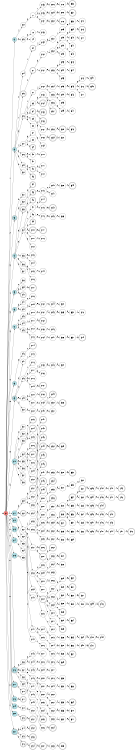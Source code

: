 digraph APTAALF {
__start0 [style = invis, shape = none, label = "", width = 0, height = 0];

rankdir=LR;
size="8,5";

s0 [style="filled", color="black", fillcolor="#ff817b" shape="circle", label="q0"];
s1 [style="filled", color="black", fillcolor="powderblue" shape="circle", label="q1"];
s2 [style="filled", color="black", fillcolor="powderblue" shape="circle", label="q2"];
s3 [style="rounded,filled", color="black", fillcolor="powderblue" shape="doublecircle", label="q3"];
s4 [style="filled", color="black", fillcolor="powderblue" shape="circle", label="q4"];
s5 [style="filled", color="black", fillcolor="powderblue" shape="circle", label="q5"];
s6 [style="filled", color="black", fillcolor="powderblue" shape="circle", label="q6"];
s7 [style="filled", color="black", fillcolor="powderblue" shape="circle", label="q7"];
s8 [style="filled", color="black", fillcolor="powderblue" shape="circle", label="q8"];
s9 [style="rounded,filled", color="black", fillcolor="powderblue" shape="doublecircle", label="q9"];
s10 [style="filled", color="black", fillcolor="powderblue" shape="circle", label="q10"];
s11 [style="filled", color="black", fillcolor="powderblue" shape="circle", label="q11"];
s12 [style="filled", color="black", fillcolor="powderblue" shape="circle", label="q12"];
s13 [style="filled", color="black", fillcolor="powderblue" shape="circle", label="q13"];
s14 [style="filled", color="black", fillcolor="powderblue" shape="circle", label="q14"];
s15 [style="filled", color="black", fillcolor="powderblue" shape="circle", label="q15"];
s16 [style="rounded,filled", color="black", fillcolor="powderblue" shape="doublecircle", label="q16"];
s17 [style="rounded,filled", color="black", fillcolor="powderblue" shape="doublecircle", label="q17"];
s18 [style="filled", color="black", fillcolor="powderblue" shape="circle", label="q18"];
s19 [style="filled", color="black", fillcolor="powderblue" shape="circle", label="q19"];
s20 [style="filled", color="black", fillcolor="powderblue" shape="circle", label="q20"];
s21 [style="rounded,filled", color="black", fillcolor="powderblue" shape="doublecircle", label="q21"];
s22 [style="filled", color="black", fillcolor="white" shape="circle", label="q22"];
s23 [style="filled", color="black", fillcolor="white" shape="circle", label="q23"];
s24 [style="filled", color="black", fillcolor="white" shape="circle", label="q24"];
s25 [style="rounded,filled", color="black", fillcolor="white" shape="doublecircle", label="q25"];
s26 [style="filled", color="black", fillcolor="white" shape="circle", label="q26"];
s27 [style="filled", color="black", fillcolor="white" shape="circle", label="q27"];
s28 [style="filled", color="black", fillcolor="white" shape="circle", label="q28"];
s29 [style="filled", color="black", fillcolor="white" shape="circle", label="q29"];
s30 [style="filled", color="black", fillcolor="white" shape="circle", label="q30"];
s31 [style="filled", color="black", fillcolor="white" shape="circle", label="q31"];
s32 [style="filled", color="black", fillcolor="white" shape="circle", label="q32"];
s33 [style="rounded,filled", color="black", fillcolor="white" shape="doublecircle", label="q33"];
s34 [style="filled", color="black", fillcolor="white" shape="circle", label="q34"];
s35 [style="filled", color="black", fillcolor="white" shape="circle", label="q35"];
s36 [style="filled", color="black", fillcolor="white" shape="circle", label="q36"];
s37 [style="filled", color="black", fillcolor="white" shape="circle", label="q37"];
s38 [style="filled", color="black", fillcolor="white" shape="circle", label="q38"];
s39 [style="filled", color="black", fillcolor="white" shape="circle", label="q39"];
s40 [style="rounded,filled", color="black", fillcolor="white" shape="doublecircle", label="q40"];
s41 [style="filled", color="black", fillcolor="white" shape="circle", label="q41"];
s42 [style="filled", color="black", fillcolor="white" shape="circle", label="q42"];
s43 [style="filled", color="black", fillcolor="white" shape="circle", label="q43"];
s44 [style="filled", color="black", fillcolor="white" shape="circle", label="q44"];
s45 [style="filled", color="black", fillcolor="white" shape="circle", label="q45"];
s46 [style="filled", color="black", fillcolor="white" shape="circle", label="q46"];
s47 [style="filled", color="black", fillcolor="white" shape="circle", label="q47"];
s48 [style="filled", color="black", fillcolor="white" shape="circle", label="q48"];
s49 [style="filled", color="black", fillcolor="white" shape="circle", label="q49"];
s50 [style="filled", color="black", fillcolor="white" shape="circle", label="q50"];
s51 [style="filled", color="black", fillcolor="white" shape="circle", label="q51"];
s52 [style="filled", color="black", fillcolor="white" shape="circle", label="q52"];
s53 [style="filled", color="black", fillcolor="white" shape="circle", label="q53"];
s54 [style="filled", color="black", fillcolor="white" shape="circle", label="q54"];
s55 [style="filled", color="black", fillcolor="white" shape="circle", label="q55"];
s56 [style="filled", color="black", fillcolor="white" shape="circle", label="q56"];
s57 [style="filled", color="black", fillcolor="white" shape="circle", label="q57"];
s58 [style="filled", color="black", fillcolor="white" shape="circle", label="q58"];
s59 [style="filled", color="black", fillcolor="white" shape="circle", label="q59"];
s60 [style="rounded,filled", color="black", fillcolor="white" shape="doublecircle", label="q60"];
s61 [style="filled", color="black", fillcolor="white" shape="circle", label="q61"];
s62 [style="filled", color="black", fillcolor="white" shape="circle", label="q62"];
s63 [style="filled", color="black", fillcolor="white" shape="circle", label="q63"];
s64 [style="filled", color="black", fillcolor="white" shape="circle", label="q64"];
s65 [style="filled", color="black", fillcolor="white" shape="circle", label="q65"];
s66 [style="filled", color="black", fillcolor="white" shape="circle", label="q66"];
s67 [style="filled", color="black", fillcolor="white" shape="circle", label="q67"];
s68 [style="filled", color="black", fillcolor="white" shape="circle", label="q68"];
s69 [style="filled", color="black", fillcolor="white" shape="circle", label="q69"];
s70 [style="rounded,filled", color="black", fillcolor="white" shape="doublecircle", label="q70"];
s71 [style="rounded,filled", color="black", fillcolor="white" shape="doublecircle", label="q71"];
s72 [style="filled", color="black", fillcolor="white" shape="circle", label="q72"];
s73 [style="rounded,filled", color="black", fillcolor="white" shape="doublecircle", label="q73"];
s74 [style="filled", color="black", fillcolor="white" shape="circle", label="q74"];
s75 [style="filled", color="black", fillcolor="white" shape="circle", label="q75"];
s76 [style="rounded,filled", color="black", fillcolor="white" shape="doublecircle", label="q76"];
s77 [style="filled", color="black", fillcolor="white" shape="circle", label="q77"];
s78 [style="filled", color="black", fillcolor="white" shape="circle", label="q78"];
s79 [style="filled", color="black", fillcolor="white" shape="circle", label="q79"];
s80 [style="rounded,filled", color="black", fillcolor="white" shape="doublecircle", label="q80"];
s81 [style="rounded,filled", color="black", fillcolor="white" shape="doublecircle", label="q81"];
s82 [style="filled", color="black", fillcolor="white" shape="circle", label="q82"];
s83 [style="filled", color="black", fillcolor="white" shape="circle", label="q83"];
s84 [style="rounded,filled", color="black", fillcolor="white" shape="doublecircle", label="q84"];
s85 [style="filled", color="black", fillcolor="white" shape="circle", label="q85"];
s86 [style="filled", color="black", fillcolor="white" shape="circle", label="q86"];
s87 [style="filled", color="black", fillcolor="white" shape="circle", label="q87"];
s88 [style="filled", color="black", fillcolor="white" shape="circle", label="q88"];
s89 [style="rounded,filled", color="black", fillcolor="white" shape="doublecircle", label="q89"];
s90 [style="filled", color="black", fillcolor="white" shape="circle", label="q90"];
s91 [style="filled", color="black", fillcolor="white" shape="circle", label="q91"];
s92 [style="rounded,filled", color="black", fillcolor="white" shape="doublecircle", label="q92"];
s93 [style="rounded,filled", color="black", fillcolor="white" shape="doublecircle", label="q93"];
s94 [style="rounded,filled", color="black", fillcolor="white" shape="doublecircle", label="q94"];
s95 [style="rounded,filled", color="black", fillcolor="white" shape="doublecircle", label="q95"];
s96 [style="rounded,filled", color="black", fillcolor="white" shape="doublecircle", label="q96"];
s97 [style="filled", color="black", fillcolor="white" shape="circle", label="q97"];
s98 [style="filled", color="black", fillcolor="white" shape="circle", label="q98"];
s99 [style="rounded,filled", color="black", fillcolor="white" shape="doublecircle", label="q99"];
s100 [style="rounded,filled", color="black", fillcolor="white" shape="doublecircle", label="q100"];
s101 [style="filled", color="black", fillcolor="white" shape="circle", label="q101"];
s102 [style="filled", color="black", fillcolor="white" shape="circle", label="q102"];
s103 [style="filled", color="black", fillcolor="white" shape="circle", label="q103"];
s104 [style="filled", color="black", fillcolor="white" shape="circle", label="q104"];
s105 [style="filled", color="black", fillcolor="white" shape="circle", label="q105"];
s106 [style="filled", color="black", fillcolor="white" shape="circle", label="q106"];
s107 [style="rounded,filled", color="black", fillcolor="white" shape="doublecircle", label="q107"];
s108 [style="filled", color="black", fillcolor="white" shape="circle", label="q108"];
s109 [style="filled", color="black", fillcolor="white" shape="circle", label="q109"];
s110 [style="filled", color="black", fillcolor="white" shape="circle", label="q110"];
s111 [style="filled", color="black", fillcolor="white" shape="circle", label="q111"];
s112 [style="filled", color="black", fillcolor="white" shape="circle", label="q112"];
s113 [style="filled", color="black", fillcolor="white" shape="circle", label="q113"];
s114 [style="rounded,filled", color="black", fillcolor="white" shape="doublecircle", label="q114"];
s115 [style="filled", color="black", fillcolor="white" shape="circle", label="q115"];
s116 [style="filled", color="black", fillcolor="white" shape="circle", label="q116"];
s117 [style="filled", color="black", fillcolor="white" shape="circle", label="q117"];
s118 [style="filled", color="black", fillcolor="white" shape="circle", label="q118"];
s119 [style="filled", color="black", fillcolor="white" shape="circle", label="q119"];
s120 [style="filled", color="black", fillcolor="white" shape="circle", label="q120"];
s121 [style="filled", color="black", fillcolor="white" shape="circle", label="q121"];
s122 [style="filled", color="black", fillcolor="white" shape="circle", label="q122"];
s123 [style="rounded,filled", color="black", fillcolor="white" shape="doublecircle", label="q123"];
s124 [style="rounded,filled", color="black", fillcolor="white" shape="doublecircle", label="q124"];
s125 [style="filled", color="black", fillcolor="white" shape="circle", label="q125"];
s126 [style="rounded,filled", color="black", fillcolor="white" shape="doublecircle", label="q126"];
s127 [style="rounded,filled", color="black", fillcolor="white" shape="doublecircle", label="q127"];
s128 [style="filled", color="black", fillcolor="white" shape="circle", label="q128"];
s129 [style="filled", color="black", fillcolor="white" shape="circle", label="q129"];
s130 [style="rounded,filled", color="black", fillcolor="white" shape="doublecircle", label="q130"];
s131 [style="rounded,filled", color="black", fillcolor="white" shape="doublecircle", label="q131"];
s132 [style="filled", color="black", fillcolor="white" shape="circle", label="q132"];
s133 [style="filled", color="black", fillcolor="white" shape="circle", label="q133"];
s134 [style="filled", color="black", fillcolor="white" shape="circle", label="q134"];
s135 [style="filled", color="black", fillcolor="white" shape="circle", label="q135"];
s136 [style="filled", color="black", fillcolor="white" shape="circle", label="q136"];
s137 [style="filled", color="black", fillcolor="white" shape="circle", label="q137"];
s138 [style="filled", color="black", fillcolor="white" shape="circle", label="q138"];
s139 [style="filled", color="black", fillcolor="white" shape="circle", label="q139"];
s140 [style="filled", color="black", fillcolor="white" shape="circle", label="q140"];
s141 [style="filled", color="black", fillcolor="white" shape="circle", label="q141"];
s142 [style="filled", color="black", fillcolor="white" shape="circle", label="q142"];
s143 [style="filled", color="black", fillcolor="white" shape="circle", label="q143"];
s144 [style="filled", color="black", fillcolor="white" shape="circle", label="q144"];
s145 [style="filled", color="black", fillcolor="white" shape="circle", label="q145"];
s146 [style="filled", color="black", fillcolor="white" shape="circle", label="q146"];
s147 [style="filled", color="black", fillcolor="white" shape="circle", label="q147"];
s148 [style="filled", color="black", fillcolor="white" shape="circle", label="q148"];
s149 [style="filled", color="black", fillcolor="white" shape="circle", label="q149"];
s150 [style="filled", color="black", fillcolor="white" shape="circle", label="q150"];
s151 [style="rounded,filled", color="black", fillcolor="white" shape="doublecircle", label="q151"];
s152 [style="rounded,filled", color="black", fillcolor="white" shape="doublecircle", label="q152"];
s153 [style="rounded,filled", color="black", fillcolor="white" shape="doublecircle", label="q153"];
s154 [style="rounded,filled", color="black", fillcolor="white" shape="doublecircle", label="q154"];
s155 [style="filled", color="black", fillcolor="white" shape="circle", label="q155"];
s156 [style="filled", color="black", fillcolor="white" shape="circle", label="q156"];
s157 [style="filled", color="black", fillcolor="white" shape="circle", label="q157"];
s158 [style="filled", color="black", fillcolor="white" shape="circle", label="q158"];
s159 [style="filled", color="black", fillcolor="white" shape="circle", label="q159"];
s160 [style="filled", color="black", fillcolor="white" shape="circle", label="q160"];
s161 [style="filled", color="black", fillcolor="white" shape="circle", label="q161"];
s162 [style="filled", color="black", fillcolor="white" shape="circle", label="q162"];
s163 [style="filled", color="black", fillcolor="white" shape="circle", label="q163"];
s164 [style="rounded,filled", color="black", fillcolor="white" shape="doublecircle", label="q164"];
s165 [style="rounded,filled", color="black", fillcolor="white" shape="doublecircle", label="q165"];
s166 [style="rounded,filled", color="black", fillcolor="white" shape="doublecircle", label="q166"];
s167 [style="filled", color="black", fillcolor="white" shape="circle", label="q167"];
s168 [style="filled", color="black", fillcolor="white" shape="circle", label="q168"];
s169 [style="filled", color="black", fillcolor="white" shape="circle", label="q169"];
s170 [style="filled", color="black", fillcolor="white" shape="circle", label="q170"];
s171 [style="filled", color="black", fillcolor="white" shape="circle", label="q171"];
s172 [style="filled", color="black", fillcolor="white" shape="circle", label="q172"];
s173 [style="filled", color="black", fillcolor="white" shape="circle", label="q173"];
s174 [style="rounded,filled", color="black", fillcolor="white" shape="doublecircle", label="q174"];
s175 [style="filled", color="black", fillcolor="white" shape="circle", label="q175"];
s176 [style="filled", color="black", fillcolor="white" shape="circle", label="q176"];
s177 [style="rounded,filled", color="black", fillcolor="white" shape="doublecircle", label="q177"];
s178 [style="filled", color="black", fillcolor="white" shape="circle", label="q178"];
s179 [style="filled", color="black", fillcolor="white" shape="circle", label="q179"];
s180 [style="filled", color="black", fillcolor="white" shape="circle", label="q180"];
s181 [style="filled", color="black", fillcolor="white" shape="circle", label="q181"];
s182 [style="rounded,filled", color="black", fillcolor="white" shape="doublecircle", label="q182"];
s183 [style="filled", color="black", fillcolor="white" shape="circle", label="q183"];
s184 [style="filled", color="black", fillcolor="white" shape="circle", label="q184"];
s185 [style="filled", color="black", fillcolor="white" shape="circle", label="q185"];
s186 [style="filled", color="black", fillcolor="white" shape="circle", label="q186"];
s187 [style="rounded,filled", color="black", fillcolor="white" shape="doublecircle", label="q187"];
s188 [style="rounded,filled", color="black", fillcolor="white" shape="doublecircle", label="q188"];
s189 [style="filled", color="black", fillcolor="white" shape="circle", label="q189"];
s190 [style="filled", color="black", fillcolor="white" shape="circle", label="q190"];
s191 [style="rounded,filled", color="black", fillcolor="white" shape="doublecircle", label="q191"];
s192 [style="rounded,filled", color="black", fillcolor="white" shape="doublecircle", label="q192"];
s193 [style="rounded,filled", color="black", fillcolor="white" shape="doublecircle", label="q193"];
s194 [style="rounded,filled", color="black", fillcolor="white" shape="doublecircle", label="q194"];
s195 [style="rounded,filled", color="black", fillcolor="white" shape="doublecircle", label="q195"];
s196 [style="rounded,filled", color="black", fillcolor="white" shape="doublecircle", label="q196"];
s197 [style="filled", color="black", fillcolor="white" shape="circle", label="q197"];
s198 [style="rounded,filled", color="black", fillcolor="white" shape="doublecircle", label="q198"];
s199 [style="rounded,filled", color="black", fillcolor="white" shape="doublecircle", label="q199"];
s200 [style="filled", color="black", fillcolor="white" shape="circle", label="q200"];
s201 [style="filled", color="black", fillcolor="white" shape="circle", label="q201"];
s202 [style="filled", color="black", fillcolor="white" shape="circle", label="q202"];
s203 [style="filled", color="black", fillcolor="white" shape="circle", label="q203"];
s204 [style="filled", color="black", fillcolor="white" shape="circle", label="q204"];
s205 [style="filled", color="black", fillcolor="white" shape="circle", label="q205"];
s206 [style="rounded,filled", color="black", fillcolor="white" shape="doublecircle", label="q206"];
s207 [style="rounded,filled", color="black", fillcolor="white" shape="doublecircle", label="q207"];
s208 [style="filled", color="black", fillcolor="white" shape="circle", label="q208"];
s209 [style="filled", color="black", fillcolor="white" shape="circle", label="q209"];
s210 [style="filled", color="black", fillcolor="white" shape="circle", label="q210"];
s211 [style="filled", color="black", fillcolor="white" shape="circle", label="q211"];
s212 [style="rounded,filled", color="black", fillcolor="white" shape="doublecircle", label="q212"];
s213 [style="filled", color="black", fillcolor="white" shape="circle", label="q213"];
s214 [style="filled", color="black", fillcolor="white" shape="circle", label="q214"];
s215 [style="filled", color="black", fillcolor="white" shape="circle", label="q215"];
s216 [style="filled", color="black", fillcolor="white" shape="circle", label="q216"];
s217 [style="filled", color="black", fillcolor="white" shape="circle", label="q217"];
s218 [style="filled", color="black", fillcolor="white" shape="circle", label="q218"];
s219 [style="filled", color="black", fillcolor="white" shape="circle", label="q219"];
s220 [style="filled", color="black", fillcolor="white" shape="circle", label="q220"];
s221 [style="filled", color="black", fillcolor="white" shape="circle", label="q221"];
s222 [style="filled", color="black", fillcolor="white" shape="circle", label="q222"];
s223 [style="filled", color="black", fillcolor="white" shape="circle", label="q223"];
s224 [style="filled", color="black", fillcolor="white" shape="circle", label="q224"];
s225 [style="rounded,filled", color="black", fillcolor="white" shape="doublecircle", label="q225"];
s226 [style="filled", color="black", fillcolor="white" shape="circle", label="q226"];
s227 [style="rounded,filled", color="black", fillcolor="white" shape="doublecircle", label="q227"];
s228 [style="filled", color="black", fillcolor="white" shape="circle", label="q228"];
s229 [style="filled", color="black", fillcolor="white" shape="circle", label="q229"];
s230 [style="filled", color="black", fillcolor="white" shape="circle", label="q230"];
s231 [style="filled", color="black", fillcolor="white" shape="circle", label="q231"];
s232 [style="filled", color="black", fillcolor="white" shape="circle", label="q232"];
s233 [style="filled", color="black", fillcolor="white" shape="circle", label="q233"];
s234 [style="filled", color="black", fillcolor="white" shape="circle", label="q234"];
s235 [style="filled", color="black", fillcolor="white" shape="circle", label="q235"];
s236 [style="filled", color="black", fillcolor="white" shape="circle", label="q236"];
s237 [style="rounded,filled", color="black", fillcolor="white" shape="doublecircle", label="q237"];
s238 [style="filled", color="black", fillcolor="white" shape="circle", label="q238"];
s239 [style="rounded,filled", color="black", fillcolor="white" shape="doublecircle", label="q239"];
s240 [style="filled", color="black", fillcolor="white" shape="circle", label="q240"];
s241 [style="filled", color="black", fillcolor="white" shape="circle", label="q241"];
s242 [style="rounded,filled", color="black", fillcolor="white" shape="doublecircle", label="q242"];
s243 [style="filled", color="black", fillcolor="white" shape="circle", label="q243"];
s244 [style="filled", color="black", fillcolor="white" shape="circle", label="q244"];
s245 [style="filled", color="black", fillcolor="white" shape="circle", label="q245"];
s246 [style="filled", color="black", fillcolor="white" shape="circle", label="q246"];
s247 [style="filled", color="black", fillcolor="white" shape="circle", label="q247"];
s248 [style="filled", color="black", fillcolor="white" shape="circle", label="q248"];
s249 [style="rounded,filled", color="black", fillcolor="white" shape="doublecircle", label="q249"];
s250 [style="filled", color="black", fillcolor="white" shape="circle", label="q250"];
s251 [style="filled", color="black", fillcolor="white" shape="circle", label="q251"];
s252 [style="rounded,filled", color="black", fillcolor="white" shape="doublecircle", label="q252"];
s253 [style="filled", color="black", fillcolor="white" shape="circle", label="q253"];
s254 [style="rounded,filled", color="black", fillcolor="white" shape="doublecircle", label="q254"];
s255 [style="filled", color="black", fillcolor="white" shape="circle", label="q255"];
s256 [style="rounded,filled", color="black", fillcolor="white" shape="doublecircle", label="q256"];
s257 [style="filled", color="black", fillcolor="white" shape="circle", label="q257"];
s258 [style="filled", color="black", fillcolor="white" shape="circle", label="q258"];
s259 [style="filled", color="black", fillcolor="white" shape="circle", label="q259"];
s260 [style="filled", color="black", fillcolor="white" shape="circle", label="q260"];
s261 [style="filled", color="black", fillcolor="white" shape="circle", label="q261"];
s262 [style="rounded,filled", color="black", fillcolor="white" shape="doublecircle", label="q262"];
s263 [style="filled", color="black", fillcolor="white" shape="circle", label="q263"];
s264 [style="filled", color="black", fillcolor="white" shape="circle", label="q264"];
s265 [style="filled", color="black", fillcolor="white" shape="circle", label="q265"];
s266 [style="filled", color="black", fillcolor="white" shape="circle", label="q266"];
s267 [style="filled", color="black", fillcolor="white" shape="circle", label="q267"];
s268 [style="filled", color="black", fillcolor="white" shape="circle", label="q268"];
s269 [style="filled", color="black", fillcolor="white" shape="circle", label="q269"];
s270 [style="filled", color="black", fillcolor="white" shape="circle", label="q270"];
s271 [style="filled", color="black", fillcolor="white" shape="circle", label="q271"];
s272 [style="filled", color="black", fillcolor="white" shape="circle", label="q272"];
s273 [style="filled", color="black", fillcolor="white" shape="circle", label="q273"];
s274 [style="filled", color="black", fillcolor="white" shape="circle", label="q274"];
s275 [style="filled", color="black", fillcolor="white" shape="circle", label="q275"];
s276 [style="filled", color="black", fillcolor="white" shape="circle", label="q276"];
s277 [style="filled", color="black", fillcolor="white" shape="circle", label="q277"];
s278 [style="filled", color="black", fillcolor="white" shape="circle", label="q278"];
s279 [style="filled", color="black", fillcolor="white" shape="circle", label="q279"];
s280 [style="filled", color="black", fillcolor="white" shape="circle", label="q280"];
s281 [style="filled", color="black", fillcolor="white" shape="circle", label="q281"];
s282 [style="filled", color="black", fillcolor="white" shape="circle", label="q282"];
s283 [style="filled", color="black", fillcolor="white" shape="circle", label="q283"];
s284 [style="rounded,filled", color="black", fillcolor="white" shape="doublecircle", label="q284"];
s285 [style="filled", color="black", fillcolor="white" shape="circle", label="q285"];
s286 [style="filled", color="black", fillcolor="white" shape="circle", label="q286"];
s287 [style="filled", color="black", fillcolor="white" shape="circle", label="q287"];
s288 [style="rounded,filled", color="black", fillcolor="white" shape="doublecircle", label="q288"];
s289 [style="filled", color="black", fillcolor="white" shape="circle", label="q289"];
s290 [style="filled", color="black", fillcolor="white" shape="circle", label="q290"];
s291 [style="filled", color="black", fillcolor="white" shape="circle", label="q291"];
s292 [style="filled", color="black", fillcolor="white" shape="circle", label="q292"];
s293 [style="filled", color="black", fillcolor="white" shape="circle", label="q293"];
s294 [style="filled", color="black", fillcolor="white" shape="circle", label="q294"];
s295 [style="filled", color="black", fillcolor="white" shape="circle", label="q295"];
s296 [style="filled", color="black", fillcolor="white" shape="circle", label="q296"];
s297 [style="filled", color="black", fillcolor="white" shape="circle", label="q297"];
s298 [style="filled", color="black", fillcolor="white" shape="circle", label="q298"];
s299 [style="filled", color="black", fillcolor="white" shape="circle", label="q299"];
s300 [style="rounded,filled", color="black", fillcolor="white" shape="doublecircle", label="q300"];
s301 [style="filled", color="black", fillcolor="white" shape="circle", label="q301"];
s302 [style="filled", color="black", fillcolor="white" shape="circle", label="q302"];
s303 [style="filled", color="black", fillcolor="white" shape="circle", label="q303"];
s304 [style="filled", color="black", fillcolor="white" shape="circle", label="q304"];
s305 [style="filled", color="black", fillcolor="white" shape="circle", label="q305"];
s306 [style="filled", color="black", fillcolor="white" shape="circle", label="q306"];
s307 [style="filled", color="black", fillcolor="white" shape="circle", label="q307"];
s308 [style="rounded,filled", color="black", fillcolor="white" shape="doublecircle", label="q308"];
s309 [style="rounded,filled", color="black", fillcolor="white" shape="doublecircle", label="q309"];
s310 [style="filled", color="black", fillcolor="white" shape="circle", label="q310"];
s311 [style="filled", color="black", fillcolor="white" shape="circle", label="q311"];
s312 [style="filled", color="black", fillcolor="white" shape="circle", label="q312"];
s313 [style="rounded,filled", color="black", fillcolor="white" shape="doublecircle", label="q313"];
s314 [style="rounded,filled", color="black", fillcolor="white" shape="doublecircle", label="q314"];
s315 [style="filled", color="black", fillcolor="white" shape="circle", label="q315"];
s316 [style="filled", color="black", fillcolor="white" shape="circle", label="q316"];
s317 [style="rounded,filled", color="black", fillcolor="white" shape="doublecircle", label="q317"];
s318 [style="filled", color="black", fillcolor="white" shape="circle", label="q318"];
s319 [style="filled", color="black", fillcolor="white" shape="circle", label="q319"];
s320 [style="filled", color="black", fillcolor="white" shape="circle", label="q320"];
s321 [style="filled", color="black", fillcolor="white" shape="circle", label="q321"];
s322 [style="filled", color="black", fillcolor="white" shape="circle", label="q322"];
s323 [style="rounded,filled", color="black", fillcolor="white" shape="doublecircle", label="q323"];
s324 [style="filled", color="black", fillcolor="white" shape="circle", label="q324"];
s325 [style="rounded,filled", color="black", fillcolor="white" shape="doublecircle", label="q325"];
s326 [style="filled", color="black", fillcolor="white" shape="circle", label="q326"];
s327 [style="filled", color="black", fillcolor="white" shape="circle", label="q327"];
s328 [style="filled", color="black", fillcolor="white" shape="circle", label="q328"];
s329 [style="rounded,filled", color="black", fillcolor="white" shape="doublecircle", label="q329"];
s330 [style="filled", color="black", fillcolor="white" shape="circle", label="q330"];
s331 [style="filled", color="black", fillcolor="white" shape="circle", label="q331"];
s332 [style="filled", color="black", fillcolor="white" shape="circle", label="q332"];
s333 [style="filled", color="black", fillcolor="white" shape="circle", label="q333"];
s334 [style="filled", color="black", fillcolor="white" shape="circle", label="q334"];
s335 [style="rounded,filled", color="black", fillcolor="white" shape="doublecircle", label="q335"];
s336 [style="rounded,filled", color="black", fillcolor="white" shape="doublecircle", label="q336"];
s337 [style="rounded,filled", color="black", fillcolor="white" shape="doublecircle", label="q337"];
s338 [style="filled", color="black", fillcolor="white" shape="circle", label="q338"];
s339 [style="filled", color="black", fillcolor="white" shape="circle", label="q339"];
s340 [style="filled", color="black", fillcolor="white" shape="circle", label="q340"];
s341 [style="filled", color="black", fillcolor="white" shape="circle", label="q341"];
s342 [style="filled", color="black", fillcolor="white" shape="circle", label="q342"];
s343 [style="filled", color="black", fillcolor="white" shape="circle", label="q343"];
s344 [style="filled", color="black", fillcolor="white" shape="circle", label="q344"];
s345 [style="filled", color="black", fillcolor="white" shape="circle", label="q345"];
s346 [style="filled", color="black", fillcolor="white" shape="circle", label="q346"];
s347 [style="filled", color="black", fillcolor="white" shape="circle", label="q347"];
s348 [style="rounded,filled", color="black", fillcolor="white" shape="doublecircle", label="q348"];
s349 [style="rounded,filled", color="black", fillcolor="white" shape="doublecircle", label="q349"];
s350 [style="filled", color="black", fillcolor="white" shape="circle", label="q350"];
s351 [style="filled", color="black", fillcolor="white" shape="circle", label="q351"];
s352 [style="rounded,filled", color="black", fillcolor="white" shape="doublecircle", label="q352"];
s353 [style="filled", color="black", fillcolor="white" shape="circle", label="q353"];
s354 [style="rounded,filled", color="black", fillcolor="white" shape="doublecircle", label="q354"];
s355 [style="filled", color="black", fillcolor="white" shape="circle", label="q355"];
s356 [style="rounded,filled", color="black", fillcolor="white" shape="doublecircle", label="q356"];
s357 [style="filled", color="black", fillcolor="white" shape="circle", label="q357"];
s358 [style="filled", color="black", fillcolor="white" shape="circle", label="q358"];
s359 [style="filled", color="black", fillcolor="white" shape="circle", label="q359"];
s360 [style="rounded,filled", color="black", fillcolor="white" shape="doublecircle", label="q360"];
s361 [style="rounded,filled", color="black", fillcolor="white" shape="doublecircle", label="q361"];
s362 [style="filled", color="black", fillcolor="white" shape="circle", label="q362"];
s363 [style="filled", color="black", fillcolor="white" shape="circle", label="q363"];
s364 [style="rounded,filled", color="black", fillcolor="white" shape="doublecircle", label="q364"];
s365 [style="filled", color="black", fillcolor="white" shape="circle", label="q365"];
s366 [style="filled", color="black", fillcolor="white" shape="circle", label="q366"];
s367 [style="rounded,filled", color="black", fillcolor="white" shape="doublecircle", label="q367"];
s368 [style="rounded,filled", color="black", fillcolor="white" shape="doublecircle", label="q368"];
s369 [style="rounded,filled", color="black", fillcolor="white" shape="doublecircle", label="q369"];
s370 [style="filled", color="black", fillcolor="white" shape="circle", label="q370"];
s371 [style="rounded,filled", color="black", fillcolor="white" shape="doublecircle", label="q371"];
s372 [style="filled", color="black", fillcolor="white" shape="circle", label="q372"];
s373 [style="rounded,filled", color="black", fillcolor="white" shape="doublecircle", label="q373"];
s374 [style="filled", color="black", fillcolor="white" shape="circle", label="q374"];
s375 [style="filled", color="black", fillcolor="white" shape="circle", label="q375"];
s376 [style="filled", color="black", fillcolor="white" shape="circle", label="q376"];
s377 [style="filled", color="black", fillcolor="white" shape="circle", label="q377"];
s378 [style="filled", color="black", fillcolor="white" shape="circle", label="q378"];
s379 [style="rounded,filled", color="black", fillcolor="white" shape="doublecircle", label="q379"];
s380 [style="filled", color="black", fillcolor="white" shape="circle", label="q380"];
s381 [style="rounded,filled", color="black", fillcolor="white" shape="doublecircle", label="q381"];
s382 [style="filled", color="black", fillcolor="white" shape="circle", label="q382"];
s383 [style="filled", color="black", fillcolor="white" shape="circle", label="q383"];
s384 [style="filled", color="black", fillcolor="white" shape="circle", label="q384"];
s385 [style="filled", color="black", fillcolor="white" shape="circle", label="q385"];
s386 [style="filled", color="black", fillcolor="white" shape="circle", label="q386"];
s387 [style="rounded,filled", color="black", fillcolor="white" shape="doublecircle", label="q387"];
s388 [style="filled", color="black", fillcolor="white" shape="circle", label="q388"];
s389 [style="filled", color="black", fillcolor="white" shape="circle", label="q389"];
s390 [style="filled", color="black", fillcolor="white" shape="circle", label="q390"];
s391 [style="filled", color="black", fillcolor="white" shape="circle", label="q391"];
s392 [style="rounded,filled", color="black", fillcolor="white" shape="doublecircle", label="q392"];
s393 [style="filled", color="black", fillcolor="white" shape="circle", label="q393"];
s394 [style="filled", color="black", fillcolor="white" shape="circle", label="q394"];
s395 [style="filled", color="black", fillcolor="white" shape="circle", label="q395"];
s396 [style="filled", color="black", fillcolor="white" shape="circle", label="q396"];
s397 [style="filled", color="black", fillcolor="white" shape="circle", label="q397"];
s398 [style="filled", color="black", fillcolor="white" shape="circle", label="q398"];
s399 [style="filled", color="black", fillcolor="white" shape="circle", label="q399"];
s400 [style="filled", color="black", fillcolor="white" shape="circle", label="q400"];
s401 [style="rounded,filled", color="black", fillcolor="white" shape="doublecircle", label="q401"];
s402 [style="filled", color="black", fillcolor="white" shape="circle", label="q402"];
s403 [style="filled", color="black", fillcolor="white" shape="circle", label="q403"];
s404 [style="rounded,filled", color="black", fillcolor="white" shape="doublecircle", label="q404"];
s405 [style="filled", color="black", fillcolor="white" shape="circle", label="q405"];
s406 [style="filled", color="black", fillcolor="white" shape="circle", label="q406"];
s407 [style="filled", color="black", fillcolor="white" shape="circle", label="q407"];
s408 [style="rounded,filled", color="black", fillcolor="white" shape="doublecircle", label="q408"];
s409 [style="filled", color="black", fillcolor="white" shape="circle", label="q409"];
s410 [style="filled", color="black", fillcolor="white" shape="circle", label="q410"];
s411 [style="filled", color="black", fillcolor="white" shape="circle", label="q411"];
s412 [style="rounded,filled", color="black", fillcolor="white" shape="doublecircle", label="q412"];
s413 [style="filled", color="black", fillcolor="white" shape="circle", label="q413"];
s414 [style="filled", color="black", fillcolor="white" shape="circle", label="q414"];
s415 [style="rounded,filled", color="black", fillcolor="white" shape="doublecircle", label="q415"];
s416 [style="rounded,filled", color="black", fillcolor="white" shape="doublecircle", label="q416"];
s417 [style="filled", color="black", fillcolor="white" shape="circle", label="q417"];
s418 [style="rounded,filled", color="black", fillcolor="white" shape="doublecircle", label="q418"];
subgraph cluster_main { 
	graph [pad=".75", ranksep="0.15", nodesep="0.15"];
	 style=invis; 
	__start0 -> s0 [penwidth=2];
}
s0 -> s1 [label="1"];
s0 -> s2 [label="2"];
s0 -> s3 [label="3"];
s0 -> s4 [label="4"];
s0 -> s5 [label="5"];
s0 -> s6 [label="6"];
s0 -> s7 [label="8"];
s0 -> s8 [label="e"];
s0 -> s9 [label="g"];
s0 -> s10 [label="h"];
s0 -> s11 [label="j"];
s0 -> s12 [label="n"];
s0 -> s13 [label="p"];
s0 -> s14 [label="r"];
s0 -> s15 [label="s"];
s0 -> s16 [label="u"];
s0 -> s17 [label="v"];
s0 -> s18 [label="w"];
s0 -> s19 [label="x"];
s0 -> s20 [label="y"];
s0 -> s21 [label="z"];
s1 -> s22 [label="4"];
s1 -> s23 [label="6"];
s2 -> s24 [label="0"];
s2 -> s25 [label="1"];
s2 -> s26 [label="3"];
s2 -> s27 [label="4"];
s2 -> s28 [label="5"];
s2 -> s29 [label="6"];
s2 -> s30 [label="h"];
s3 -> s31 [label="h"];
s4 -> s32 [label="3"];
s4 -> s33 [label="5"];
s4 -> s34 [label="6"];
s4 -> s35 [label="7"];
s4 -> s36 [label="e"];
s4 -> s37 [label="h"];
s5 -> s38 [label="2"];
s5 -> s39 [label="3"];
s5 -> s40 [label="h"];
s6 -> s41 [label="3"];
s6 -> s42 [label="5"];
s7 -> s43 [label="2"];
s7 -> s44 [label="3"];
s7 -> s45 [label="9"];
s8 -> s46 [label="g"];
s9 -> s47 [label="6"];
s9 -> s48 [label="d"];
s9 -> s49 [label="e"];
s9 -> s50 [label="f"];
s10 -> s51 [label="2"];
s10 -> s52 [label="3"];
s10 -> s53 [label="4"];
s10 -> s54 [label="5"];
s10 -> s55 [label="6"];
s10 -> s56 [label="9"];
s10 -> s57 [label="d"];
s10 -> s58 [label="e"];
s11 -> s59 [label="5"];
s11 -> s60 [label="6"];
s11 -> s61 [label="h"];
s12 -> s62 [label="p"];
s13 -> s63 [label="n"];
s14 -> s64 [label="x"];
s15 -> s65 [label="v"];
s16 -> s66 [label="e"];
s16 -> s67 [label="g"];
s16 -> s68 [label="s"];
s16 -> s69 [label="v"];
s17 -> s70 [label="u"];
s18 -> s71 [label="y"];
s19 -> s72 [label="z"];
s20 -> s73 [label="v"];
s21 -> s74 [label="5"];
s21 -> s75 [label="v"];
s21 -> s76 [label="y"];
s22 -> s77 [label="6"];
s23 -> s78 [label="e"];
s23 -> s79 [label="g"];
s24 -> s80 [label="1"];
s25 -> s81 [label="4"];
s26 -> s82 [label="1"];
s26 -> s83 [label="4"];
s26 -> s84 [label="5"];
s26 -> s85 [label="6"];
s26 -> s86 [label="h"];
s27 -> s87 [label="5"];
s27 -> s88 [label="7"];
s27 -> s89 [label="h"];
s28 -> s90 [label="e"];
s28 -> s91 [label="h"];
s29 -> s92 [label="5"];
s29 -> s93 [label="h"];
s32 -> s94 [label="8"];
s33 -> s95 [label="7"];
s33 -> s96 [label="h"];
s34 -> s97 [label="3"];
s34 -> s98 [label="7"];
s34 -> s99 [label="8"];
s34 -> s100 [label="9"];
s34 -> s101 [label="e"];
s34 -> s102 [label="g"];
s35 -> s103 [label="g"];
s35 -> s104 [label="u"];
s36 -> s105 [label="g"];
s36 -> s106 [label="u"];
s39 -> s107 [label="2"];
s41 -> s108 [label="2"];
s42 -> s109 [label="k"];
s43 -> s110 [label="3"];
s44 -> s111 [label="7"];
s45 -> s112 [label="3"];
s45 -> s113 [label="d"];
s46 -> s114 [label="u"];
s47 -> s115 [label="1"];
s48 -> s116 [label="1"];
s48 -> s117 [label="6"];
s48 -> s118 [label="8"];
s48 -> s119 [label="9"];
s49 -> s120 [label="6"];
s49 -> s121 [label="d"];
s50 -> s122 [label="d"];
s53 -> s123 [label="2"];
s53 -> s124 [label="3"];
s53 -> s125 [label="8"];
s54 -> s126 [label="2"];
s54 -> s127 [label="3"];
s54 -> s128 [label="4"];
s54 -> s129 [label="6"];
s55 -> s130 [label="2"];
s59 -> s131 [label="3"];
s59 -> s132 [label="4"];
s59 -> s133 [label="6"];
s60 -> s134 [label="2"];
s61 -> s135 [label="4"];
s61 -> s136 [label="5"];
s61 -> s137 [label="6"];
s61 -> s138 [label="7"];
s61 -> s139 [label="k"];
s62 -> s140 [label="n"];
s63 -> s141 [label="j"];
s64 -> s142 [label="w"];
s66 -> s143 [label="6"];
s66 -> s144 [label="d"];
s67 -> s145 [label="d"];
s67 -> s146 [label="e"];
s68 -> s147 [label="7"];
s68 -> s148 [label="e"];
s69 -> s149 [label="y"];
s72 -> s150 [label="y"];
s73 -> s151 [label="u"];
s74 -> s152 [label="h"];
s75 -> s153 [label="u"];
s76 -> s154 [label="v"];
s77 -> s155 [label="7"];
s77 -> s156 [label="d"];
s77 -> s157 [label="e"];
s78 -> s158 [label="u"];
s80 -> s159 [label="4"];
s81 -> s160 [label="5"];
s81 -> s161 [label="7"];
s82 -> s162 [label="4"];
s83 -> s163 [label="5"];
s83 -> s164 [label="h"];
s84 -> s165 [label="h"];
s84 -> s166 [label="j"];
s85 -> s167 [label="4"];
s85 -> s168 [label="5"];
s87 -> s169 [label="e"];
s90 -> s170 [label="u"];
s92 -> s171 [label="h"];
s92 -> s172 [label="j"];
s95 -> s173 [label="e"];
s97 -> s174 [label="8"];
s97 -> s175 [label="9"];
s98 -> s176 [label="e"];
s100 -> s177 [label="8"];
s101 -> s178 [label="u"];
s105 -> s179 [label="u"];
s109 -> s180 [label="m"];
s110 -> s181 [label="6"];
s111 -> s182 [label="h"];
s112 -> s183 [label="6"];
s113 -> s184 [label="6"];
s117 -> s185 [label="4"];
s117 -> s186 [label="5"];
s119 -> s187 [label="8"];
s120 -> s188 [label="1"];
s121 -> s189 [label="6"];
s122 -> s190 [label="9"];
s127 -> s191 [label="2"];
s128 -> s192 [label="3"];
s129 -> s193 [label="2"];
s129 -> s194 [label="3"];
s131 -> s195 [label="2"];
s131 -> s196 [label="8"];
s132 -> s197 [label="6"];
s133 -> s198 [label="2"];
s133 -> s199 [label="3"];
s135 -> s200 [label="3"];
s136 -> s201 [label="3"];
s136 -> s202 [label="4"];
s136 -> s203 [label="6"];
s136 -> s204 [label="7"];
s136 -> s205 [label="h"];
s137 -> s206 [label="2"];
s137 -> s207 [label="3"];
s138 -> s208 [label="d"];
s138 -> s209 [label="e"];
s138 -> s210 [label="s"];
s138 -> s211 [label="u"];
s139 -> s212 [label="7"];
s139 -> s213 [label="e"];
s141 -> s214 [label="h"];
s141 -> s215 [label="k"];
s142 -> s216 [label="z"];
s143 -> s217 [label="4"];
s144 -> s218 [label="6"];
s145 -> s219 [label="9"];
s146 -> s220 [label="6"];
s146 -> s221 [label="7"];
s146 -> s222 [label="d"];
s147 -> s223 [label="e"];
s148 -> s224 [label="7"];
s149 -> s225 [label="z"];
s150 -> s226 [label="v"];
s154 -> s227 [label="u"];
s155 -> s228 [label="e"];
s156 -> s229 [label="e"];
s157 -> s230 [label="g"];
s159 -> s231 [label="5"];
s160 -> s232 [label="7"];
s161 -> s233 [label="e"];
s162 -> s234 [label="5"];
s162 -> s235 [label="7"];
s163 -> s236 [label="7"];
s163 -> s237 [label="h"];
s167 -> s238 [label="5"];
s168 -> s239 [label="h"];
s173 -> s240 [label="s"];
s173 -> s241 [label="u"];
s175 -> s242 [label="8"];
s176 -> s243 [label="g"];
s180 -> s244 [label="t"];
s181 -> s245 [label="4"];
s183 -> s246 [label="7"];
s184 -> s247 [label="7"];
s185 -> s248 [label="5"];
s189 -> s249 [label="1"];
s189 -> s250 [label="4"];
s190 -> s251 [label="8"];
s194 -> s252 [label="2"];
s197 -> s253 [label="3"];
s199 -> s254 [label="2"];
s200 -> s255 [label="8"];
s201 -> s256 [label="2"];
s202 -> s257 [label="6"];
s203 -> s258 [label="2"];
s203 -> s259 [label="3"];
s204 -> s260 [label="6"];
s205 -> s261 [label="5"];
s207 -> s262 [label="8"];
s208 -> s263 [label="9"];
s209 -> s264 [label="s"];
s209 -> s265 [label="u"];
s210 -> s266 [label="u"];
s212 -> s267 [label="6"];
s212 -> s268 [label="d"];
s212 -> s269 [label="e"];
s212 -> s270 [label="k"];
s212 -> s271 [label="s"];
s213 -> s272 [label="u"];
s214 -> s273 [label="k"];
s215 -> s274 [label="7"];
s216 -> s275 [label="y"];
s218 -> s276 [label="4"];
s219 -> s277 [label="8"];
s220 -> s278 [label="4"];
s221 -> s279 [label="6"];
s222 -> s280 [label="4"];
s222 -> s281 [label="6"];
s223 -> s282 [label="d"];
s224 -> s283 [label="h"];
s226 -> s284 [label="u"];
s227 -> s285 [label="v"];
s228 -> s286 [label="g"];
s229 -> s287 [label="g"];
s230 -> s288 [label="u"];
s231 -> s289 [label="7"];
s232 -> s290 [label="e"];
s232 -> s291 [label="g"];
s232 -> s292 [label="u"];
s233 -> s293 [label="g"];
s233 -> s294 [label="s"];
s233 -> s295 [label="u"];
s234 -> s296 [label="7"];
s235 -> s297 [label="e"];
s235 -> s298 [label="u"];
s236 -> s299 [label="e"];
s238 -> s300 [label="h"];
s239 -> s301 [label="j"];
s240 -> s302 [label="u"];
s243 -> s303 [label="u"];
s244 -> s304 [label="u"];
s245 -> s305 [label="5"];
s247 -> s306 [label="k"];
s248 -> s307 [label="h"];
s250 -> s308 [label="1"];
s252 -> s309 [label="8"];
s253 -> s310 [label="2"];
s255 -> s311 [label="9"];
s257 -> s312 [label="3"];
s259 -> s313 [label="2"];
s259 -> s314 [label="8"];
s260 -> s315 [label="3"];
s261 -> s316 [label="h"];
s263 -> s317 [label="8"];
s264 -> s318 [label="u"];
s267 -> s319 [label="9"];
s268 -> s320 [label="9"];
s269 -> s321 [label="d"];
s269 -> s322 [label="s"];
s269 -> s323 [label="u"];
s270 -> s324 [label="s"];
s271 -> s325 [label="u"];
s273 -> s326 [label="7"];
s274 -> s327 [label="6"];
s275 -> s328 [label="v"];
s276 -> s329 [label="1"];
s278 -> s330 [label="1"];
s279 -> s331 [label="4"];
s281 -> s332 [label="4"];
s282 -> s333 [label="9"];
s283 -> s334 [label="j"];
s285 -> s335 [label="u"];
s286 -> s336 [label="u"];
s287 -> s337 [label="u"];
s289 -> s338 [label="e"];
s290 -> s339 [label="g"];
s290 -> s340 [label="s"];
s290 -> s341 [label="u"];
s291 -> s342 [label="u"];
s293 -> s343 [label="u"];
s294 -> s344 [label="u"];
s296 -> s345 [label="e"];
s297 -> s346 [label="u"];
s299 -> s347 [label="u"];
s300 -> s348 [label="j"];
s302 -> s349 [label="v"];
s305 -> s350 [label="h"];
s306 -> s351 [label="h"];
s310 -> s352 [label="8"];
s311 -> s353 [label="6"];
s312 -> s354 [label="2"];
s312 -> s355 [label="9"];
s313 -> s356 [label="8"];
s313 -> s357 [label="9"];
s315 -> s358 [label="2"];
s316 -> s359 [label="5"];
s319 -> s360 [label="8"];
s320 -> s361 [label="8"];
s321 -> s362 [label="9"];
s322 -> s363 [label="u"];
s324 -> s364 [label="u"];
s326 -> s365 [label="e"];
s327 -> s366 [label="3"];
s328 -> s367 [label="u"];
s331 -> s368 [label="1"];
s332 -> s369 [label="1"];
s333 -> s370 [label="8"];
s334 -> s371 [label="n"];
s338 -> s372 [label="u"];
s339 -> s373 [label="u"];
s340 -> s374 [label="u"];
s345 -> s375 [label="g"];
s345 -> s376 [label="s"];
s345 -> s377 [label="u"];
s350 -> s378 [label="j"];
s351 -> s379 [label="j"];
s353 -> s380 [label="1"];
s354 -> s381 [label="8"];
s354 -> s382 [label="9"];
s355 -> s383 [label="d"];
s356 -> s384 [label="9"];
s357 -> s385 [label="d"];
s358 -> s386 [label="8"];
s362 -> s387 [label="8"];
s363 -> s388 [label="v"];
s365 -> s389 [label="d"];
s366 -> s390 [label="2"];
s375 -> s391 [label="u"];
s376 -> s392 [label="u"];
s381 -> s393 [label="9"];
s382 -> s394 [label="d"];
s383 -> s395 [label="6"];
s384 -> s396 [label="d"];
s385 -> s397 [label="6"];
s386 -> s398 [label="9"];
s388 -> s399 [label="y"];
s389 -> s400 [label="9"];
s390 -> s401 [label="8"];
s393 -> s402 [label="d"];
s394 -> s403 [label="6"];
s395 -> s404 [label="1"];
s396 -> s405 [label="6"];
s397 -> s406 [label="3"];
s398 -> s407 [label="d"];
s399 -> s408 [label="z"];
s400 -> s409 [label="8"];
s402 -> s410 [label="6"];
s403 -> s411 [label="3"];
s405 -> s412 [label="1"];
s406 -> s413 [label="1"];
s407 -> s414 [label="6"];
s410 -> s415 [label="1"];
s411 -> s416 [label="1"];
s414 -> s417 [label="4"];
s417 -> s418 [label="1"];

}